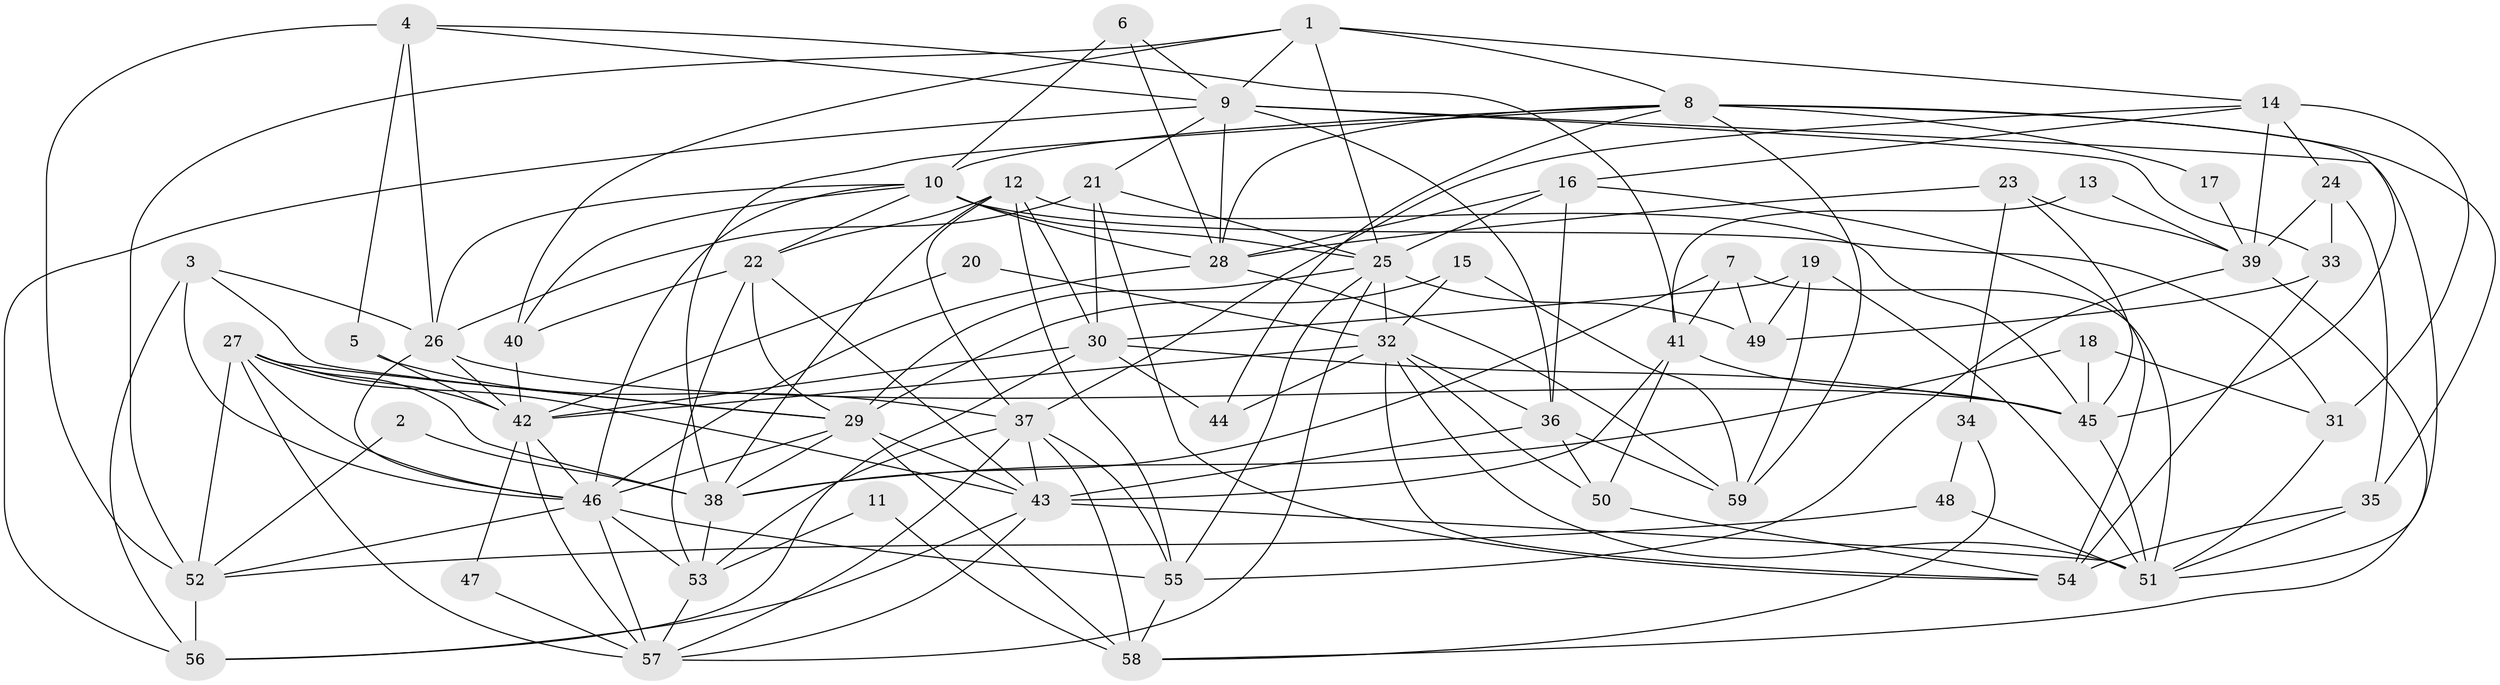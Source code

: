 // original degree distribution, {5: 0.17796610169491525, 4: 0.23728813559322035, 2: 0.1694915254237288, 6: 0.13559322033898305, 3: 0.23728813559322035, 7: 0.0423728813559322}
// Generated by graph-tools (version 1.1) at 2025/50/03/09/25 03:50:07]
// undirected, 59 vertices, 165 edges
graph export_dot {
graph [start="1"]
  node [color=gray90,style=filled];
  1;
  2;
  3;
  4;
  5;
  6;
  7;
  8;
  9;
  10;
  11;
  12;
  13;
  14;
  15;
  16;
  17;
  18;
  19;
  20;
  21;
  22;
  23;
  24;
  25;
  26;
  27;
  28;
  29;
  30;
  31;
  32;
  33;
  34;
  35;
  36;
  37;
  38;
  39;
  40;
  41;
  42;
  43;
  44;
  45;
  46;
  47;
  48;
  49;
  50;
  51;
  52;
  53;
  54;
  55;
  56;
  57;
  58;
  59;
  1 -- 8 [weight=1.0];
  1 -- 9 [weight=1.0];
  1 -- 14 [weight=1.0];
  1 -- 25 [weight=1.0];
  1 -- 40 [weight=1.0];
  1 -- 52 [weight=1.0];
  2 -- 38 [weight=1.0];
  2 -- 52 [weight=1.0];
  3 -- 26 [weight=1.0];
  3 -- 29 [weight=1.0];
  3 -- 46 [weight=1.0];
  3 -- 56 [weight=1.0];
  4 -- 5 [weight=1.0];
  4 -- 9 [weight=1.0];
  4 -- 26 [weight=1.0];
  4 -- 41 [weight=1.0];
  4 -- 52 [weight=1.0];
  5 -- 37 [weight=1.0];
  5 -- 42 [weight=1.0];
  6 -- 9 [weight=1.0];
  6 -- 10 [weight=1.0];
  6 -- 28 [weight=1.0];
  7 -- 38 [weight=1.0];
  7 -- 41 [weight=1.0];
  7 -- 49 [weight=1.0];
  7 -- 51 [weight=1.0];
  8 -- 10 [weight=1.0];
  8 -- 17 [weight=1.0];
  8 -- 28 [weight=1.0];
  8 -- 35 [weight=1.0];
  8 -- 38 [weight=1.0];
  8 -- 44 [weight=1.0];
  8 -- 45 [weight=1.0];
  8 -- 59 [weight=1.0];
  9 -- 21 [weight=1.0];
  9 -- 28 [weight=1.0];
  9 -- 33 [weight=1.0];
  9 -- 36 [weight=1.0];
  9 -- 51 [weight=1.0];
  9 -- 56 [weight=1.0];
  10 -- 22 [weight=1.0];
  10 -- 25 [weight=1.0];
  10 -- 26 [weight=1.0];
  10 -- 28 [weight=1.0];
  10 -- 31 [weight=1.0];
  10 -- 40 [weight=1.0];
  10 -- 46 [weight=1.0];
  11 -- 53 [weight=1.0];
  11 -- 58 [weight=1.0];
  12 -- 22 [weight=1.0];
  12 -- 30 [weight=1.0];
  12 -- 37 [weight=1.0];
  12 -- 38 [weight=1.0];
  12 -- 45 [weight=1.0];
  12 -- 55 [weight=1.0];
  13 -- 39 [weight=1.0];
  13 -- 41 [weight=1.0];
  14 -- 16 [weight=1.0];
  14 -- 24 [weight=2.0];
  14 -- 31 [weight=1.0];
  14 -- 37 [weight=1.0];
  14 -- 39 [weight=1.0];
  15 -- 29 [weight=1.0];
  15 -- 32 [weight=1.0];
  15 -- 59 [weight=1.0];
  16 -- 25 [weight=1.0];
  16 -- 28 [weight=1.0];
  16 -- 36 [weight=1.0];
  16 -- 54 [weight=1.0];
  17 -- 39 [weight=1.0];
  18 -- 31 [weight=1.0];
  18 -- 38 [weight=1.0];
  18 -- 45 [weight=1.0];
  19 -- 30 [weight=1.0];
  19 -- 49 [weight=1.0];
  19 -- 51 [weight=1.0];
  19 -- 59 [weight=1.0];
  20 -- 32 [weight=1.0];
  20 -- 42 [weight=1.0];
  21 -- 25 [weight=1.0];
  21 -- 26 [weight=1.0];
  21 -- 30 [weight=1.0];
  21 -- 54 [weight=1.0];
  22 -- 29 [weight=1.0];
  22 -- 40 [weight=1.0];
  22 -- 43 [weight=1.0];
  22 -- 53 [weight=1.0];
  23 -- 28 [weight=1.0];
  23 -- 34 [weight=1.0];
  23 -- 39 [weight=1.0];
  23 -- 45 [weight=1.0];
  24 -- 33 [weight=1.0];
  24 -- 35 [weight=1.0];
  24 -- 39 [weight=1.0];
  25 -- 29 [weight=1.0];
  25 -- 32 [weight=1.0];
  25 -- 49 [weight=1.0];
  25 -- 55 [weight=1.0];
  25 -- 57 [weight=1.0];
  26 -- 42 [weight=1.0];
  26 -- 45 [weight=1.0];
  26 -- 46 [weight=1.0];
  27 -- 29 [weight=1.0];
  27 -- 38 [weight=1.0];
  27 -- 42 [weight=1.0];
  27 -- 43 [weight=1.0];
  27 -- 46 [weight=1.0];
  27 -- 52 [weight=1.0];
  27 -- 57 [weight=1.0];
  28 -- 46 [weight=1.0];
  28 -- 59 [weight=1.0];
  29 -- 38 [weight=1.0];
  29 -- 43 [weight=1.0];
  29 -- 46 [weight=1.0];
  29 -- 58 [weight=1.0];
  30 -- 42 [weight=1.0];
  30 -- 44 [weight=1.0];
  30 -- 45 [weight=1.0];
  30 -- 56 [weight=1.0];
  31 -- 51 [weight=1.0];
  32 -- 36 [weight=1.0];
  32 -- 42 [weight=1.0];
  32 -- 44 [weight=1.0];
  32 -- 50 [weight=1.0];
  32 -- 51 [weight=1.0];
  32 -- 54 [weight=1.0];
  33 -- 49 [weight=1.0];
  33 -- 54 [weight=1.0];
  34 -- 48 [weight=1.0];
  34 -- 58 [weight=1.0];
  35 -- 51 [weight=1.0];
  35 -- 54 [weight=1.0];
  36 -- 43 [weight=1.0];
  36 -- 50 [weight=1.0];
  36 -- 59 [weight=1.0];
  37 -- 43 [weight=1.0];
  37 -- 53 [weight=1.0];
  37 -- 55 [weight=1.0];
  37 -- 57 [weight=1.0];
  37 -- 58 [weight=1.0];
  38 -- 53 [weight=1.0];
  39 -- 55 [weight=1.0];
  39 -- 58 [weight=1.0];
  40 -- 42 [weight=1.0];
  41 -- 43 [weight=1.0];
  41 -- 45 [weight=1.0];
  41 -- 50 [weight=1.0];
  42 -- 46 [weight=1.0];
  42 -- 47 [weight=1.0];
  42 -- 57 [weight=1.0];
  43 -- 51 [weight=1.0];
  43 -- 56 [weight=1.0];
  43 -- 57 [weight=1.0];
  45 -- 51 [weight=1.0];
  46 -- 52 [weight=2.0];
  46 -- 53 [weight=1.0];
  46 -- 55 [weight=1.0];
  46 -- 57 [weight=1.0];
  47 -- 57 [weight=1.0];
  48 -- 51 [weight=1.0];
  48 -- 52 [weight=1.0];
  50 -- 54 [weight=1.0];
  52 -- 56 [weight=1.0];
  53 -- 57 [weight=1.0];
  55 -- 58 [weight=1.0];
}
